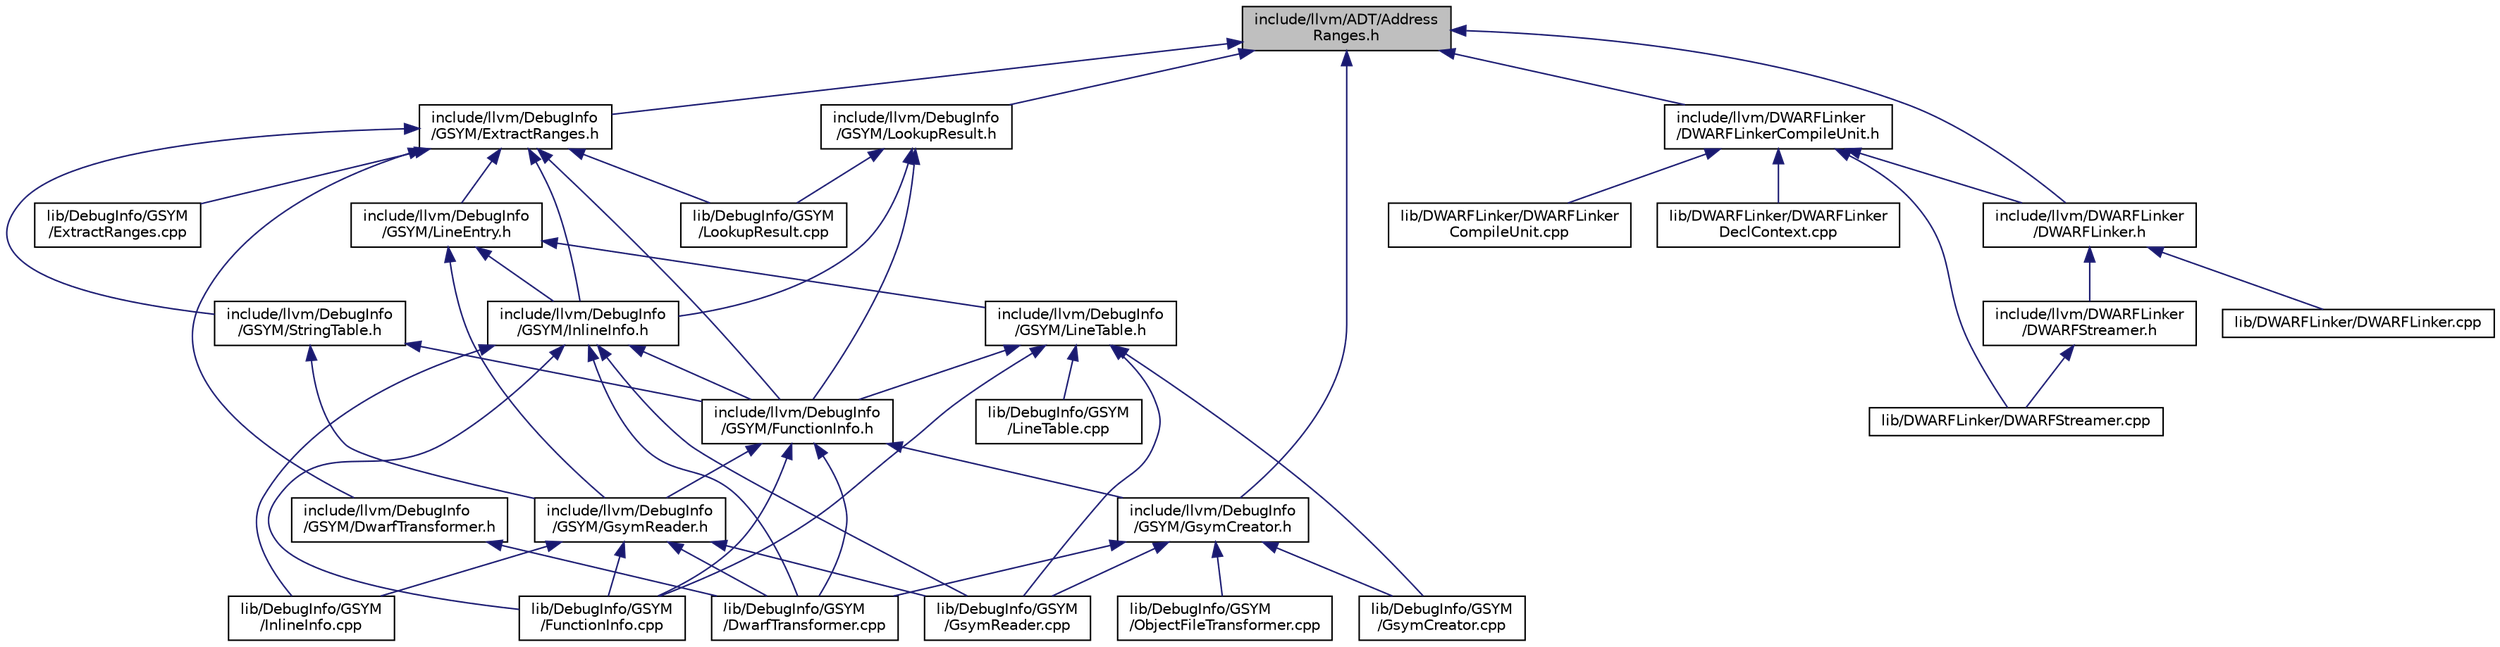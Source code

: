 digraph "include/llvm/ADT/AddressRanges.h"
{
 // LATEX_PDF_SIZE
  bgcolor="transparent";
  edge [fontname="Helvetica",fontsize="10",labelfontname="Helvetica",labelfontsize="10"];
  node [fontname="Helvetica",fontsize="10",shape=record];
  Node1 [label="include/llvm/ADT/Address\lRanges.h",height=0.2,width=0.4,color="black", fillcolor="grey75", style="filled", fontcolor="black",tooltip=" "];
  Node1 -> Node2 [dir="back",color="midnightblue",fontsize="10",style="solid",fontname="Helvetica"];
  Node2 [label="include/llvm/DebugInfo\l/GSYM/ExtractRanges.h",height=0.2,width=0.4,color="black",URL="$ExtractRanges_8h.html",tooltip=" "];
  Node2 -> Node3 [dir="back",color="midnightblue",fontsize="10",style="solid",fontname="Helvetica"];
  Node3 [label="include/llvm/DebugInfo\l/GSYM/DwarfTransformer.h",height=0.2,width=0.4,color="black",URL="$DwarfTransformer_8h.html",tooltip=" "];
  Node3 -> Node4 [dir="back",color="midnightblue",fontsize="10",style="solid",fontname="Helvetica"];
  Node4 [label="lib/DebugInfo/GSYM\l/DwarfTransformer.cpp",height=0.2,width=0.4,color="black",URL="$DwarfTransformer_8cpp.html",tooltip=" "];
  Node2 -> Node5 [dir="back",color="midnightblue",fontsize="10",style="solid",fontname="Helvetica"];
  Node5 [label="include/llvm/DebugInfo\l/GSYM/FunctionInfo.h",height=0.2,width=0.4,color="black",URL="$FunctionInfo_8h.html",tooltip=" "];
  Node5 -> Node6 [dir="back",color="midnightblue",fontsize="10",style="solid",fontname="Helvetica"];
  Node6 [label="include/llvm/DebugInfo\l/GSYM/GsymCreator.h",height=0.2,width=0.4,color="black",URL="$GsymCreator_8h.html",tooltip=" "];
  Node6 -> Node4 [dir="back",color="midnightblue",fontsize="10",style="solid",fontname="Helvetica"];
  Node6 -> Node7 [dir="back",color="midnightblue",fontsize="10",style="solid",fontname="Helvetica"];
  Node7 [label="lib/DebugInfo/GSYM\l/GsymCreator.cpp",height=0.2,width=0.4,color="black",URL="$GsymCreator_8cpp.html",tooltip=" "];
  Node6 -> Node8 [dir="back",color="midnightblue",fontsize="10",style="solid",fontname="Helvetica"];
  Node8 [label="lib/DebugInfo/GSYM\l/GsymReader.cpp",height=0.2,width=0.4,color="black",URL="$GsymReader_8cpp.html",tooltip=" "];
  Node6 -> Node9 [dir="back",color="midnightblue",fontsize="10",style="solid",fontname="Helvetica"];
  Node9 [label="lib/DebugInfo/GSYM\l/ObjectFileTransformer.cpp",height=0.2,width=0.4,color="black",URL="$ObjectFileTransformer_8cpp.html",tooltip=" "];
  Node5 -> Node10 [dir="back",color="midnightblue",fontsize="10",style="solid",fontname="Helvetica"];
  Node10 [label="include/llvm/DebugInfo\l/GSYM/GsymReader.h",height=0.2,width=0.4,color="black",URL="$GsymReader_8h.html",tooltip=" "];
  Node10 -> Node4 [dir="back",color="midnightblue",fontsize="10",style="solid",fontname="Helvetica"];
  Node10 -> Node11 [dir="back",color="midnightblue",fontsize="10",style="solid",fontname="Helvetica"];
  Node11 [label="lib/DebugInfo/GSYM\l/FunctionInfo.cpp",height=0.2,width=0.4,color="black",URL="$FunctionInfo_8cpp.html",tooltip=" "];
  Node10 -> Node8 [dir="back",color="midnightblue",fontsize="10",style="solid",fontname="Helvetica"];
  Node10 -> Node12 [dir="back",color="midnightblue",fontsize="10",style="solid",fontname="Helvetica"];
  Node12 [label="lib/DebugInfo/GSYM\l/InlineInfo.cpp",height=0.2,width=0.4,color="black",URL="$InlineInfo_8cpp.html",tooltip=" "];
  Node5 -> Node4 [dir="back",color="midnightblue",fontsize="10",style="solid",fontname="Helvetica"];
  Node5 -> Node11 [dir="back",color="midnightblue",fontsize="10",style="solid",fontname="Helvetica"];
  Node2 -> Node13 [dir="back",color="midnightblue",fontsize="10",style="solid",fontname="Helvetica"];
  Node13 [label="include/llvm/DebugInfo\l/GSYM/InlineInfo.h",height=0.2,width=0.4,color="black",URL="$InlineInfo_8h.html",tooltip=" "];
  Node13 -> Node5 [dir="back",color="midnightblue",fontsize="10",style="solid",fontname="Helvetica"];
  Node13 -> Node4 [dir="back",color="midnightblue",fontsize="10",style="solid",fontname="Helvetica"];
  Node13 -> Node11 [dir="back",color="midnightblue",fontsize="10",style="solid",fontname="Helvetica"];
  Node13 -> Node8 [dir="back",color="midnightblue",fontsize="10",style="solid",fontname="Helvetica"];
  Node13 -> Node12 [dir="back",color="midnightblue",fontsize="10",style="solid",fontname="Helvetica"];
  Node2 -> Node14 [dir="back",color="midnightblue",fontsize="10",style="solid",fontname="Helvetica"];
  Node14 [label="include/llvm/DebugInfo\l/GSYM/LineEntry.h",height=0.2,width=0.4,color="black",URL="$LineEntry_8h.html",tooltip=" "];
  Node14 -> Node10 [dir="back",color="midnightblue",fontsize="10",style="solid",fontname="Helvetica"];
  Node14 -> Node13 [dir="back",color="midnightblue",fontsize="10",style="solid",fontname="Helvetica"];
  Node14 -> Node15 [dir="back",color="midnightblue",fontsize="10",style="solid",fontname="Helvetica"];
  Node15 [label="include/llvm/DebugInfo\l/GSYM/LineTable.h",height=0.2,width=0.4,color="black",URL="$LineTable_8h.html",tooltip=" "];
  Node15 -> Node5 [dir="back",color="midnightblue",fontsize="10",style="solid",fontname="Helvetica"];
  Node15 -> Node11 [dir="back",color="midnightblue",fontsize="10",style="solid",fontname="Helvetica"];
  Node15 -> Node7 [dir="back",color="midnightblue",fontsize="10",style="solid",fontname="Helvetica"];
  Node15 -> Node8 [dir="back",color="midnightblue",fontsize="10",style="solid",fontname="Helvetica"];
  Node15 -> Node16 [dir="back",color="midnightblue",fontsize="10",style="solid",fontname="Helvetica"];
  Node16 [label="lib/DebugInfo/GSYM\l/LineTable.cpp",height=0.2,width=0.4,color="black",URL="$LineTable_8cpp.html",tooltip=" "];
  Node2 -> Node17 [dir="back",color="midnightblue",fontsize="10",style="solid",fontname="Helvetica"];
  Node17 [label="include/llvm/DebugInfo\l/GSYM/StringTable.h",height=0.2,width=0.4,color="black",URL="$StringTable_8h.html",tooltip=" "];
  Node17 -> Node5 [dir="back",color="midnightblue",fontsize="10",style="solid",fontname="Helvetica"];
  Node17 -> Node10 [dir="back",color="midnightblue",fontsize="10",style="solid",fontname="Helvetica"];
  Node2 -> Node18 [dir="back",color="midnightblue",fontsize="10",style="solid",fontname="Helvetica"];
  Node18 [label="lib/DebugInfo/GSYM\l/ExtractRanges.cpp",height=0.2,width=0.4,color="black",URL="$ExtractRanges_8cpp.html",tooltip=" "];
  Node2 -> Node19 [dir="back",color="midnightblue",fontsize="10",style="solid",fontname="Helvetica"];
  Node19 [label="lib/DebugInfo/GSYM\l/LookupResult.cpp",height=0.2,width=0.4,color="black",URL="$LookupResult_8cpp.html",tooltip=" "];
  Node1 -> Node6 [dir="back",color="midnightblue",fontsize="10",style="solid",fontname="Helvetica"];
  Node1 -> Node20 [dir="back",color="midnightblue",fontsize="10",style="solid",fontname="Helvetica"];
  Node20 [label="include/llvm/DebugInfo\l/GSYM/LookupResult.h",height=0.2,width=0.4,color="black",URL="$LookupResult_8h.html",tooltip=" "];
  Node20 -> Node5 [dir="back",color="midnightblue",fontsize="10",style="solid",fontname="Helvetica"];
  Node20 -> Node13 [dir="back",color="midnightblue",fontsize="10",style="solid",fontname="Helvetica"];
  Node20 -> Node19 [dir="back",color="midnightblue",fontsize="10",style="solid",fontname="Helvetica"];
  Node1 -> Node21 [dir="back",color="midnightblue",fontsize="10",style="solid",fontname="Helvetica"];
  Node21 [label="include/llvm/DWARFLinker\l/DWARFLinker.h",height=0.2,width=0.4,color="black",URL="$DWARFLinker_8h.html",tooltip=" "];
  Node21 -> Node22 [dir="back",color="midnightblue",fontsize="10",style="solid",fontname="Helvetica"];
  Node22 [label="include/llvm/DWARFLinker\l/DWARFStreamer.h",height=0.2,width=0.4,color="black",URL="$DWARFStreamer_8h.html",tooltip=" "];
  Node22 -> Node23 [dir="back",color="midnightblue",fontsize="10",style="solid",fontname="Helvetica"];
  Node23 [label="lib/DWARFLinker/DWARFStreamer.cpp",height=0.2,width=0.4,color="black",URL="$DWARFStreamer_8cpp.html",tooltip=" "];
  Node21 -> Node24 [dir="back",color="midnightblue",fontsize="10",style="solid",fontname="Helvetica"];
  Node24 [label="lib/DWARFLinker/DWARFLinker.cpp",height=0.2,width=0.4,color="black",URL="$DWARFLinker_8cpp.html",tooltip=" "];
  Node1 -> Node25 [dir="back",color="midnightblue",fontsize="10",style="solid",fontname="Helvetica"];
  Node25 [label="include/llvm/DWARFLinker\l/DWARFLinkerCompileUnit.h",height=0.2,width=0.4,color="black",URL="$DWARFLinkerCompileUnit_8h.html",tooltip=" "];
  Node25 -> Node21 [dir="back",color="midnightblue",fontsize="10",style="solid",fontname="Helvetica"];
  Node25 -> Node26 [dir="back",color="midnightblue",fontsize="10",style="solid",fontname="Helvetica"];
  Node26 [label="lib/DWARFLinker/DWARFLinker\lCompileUnit.cpp",height=0.2,width=0.4,color="black",URL="$DWARFLinkerCompileUnit_8cpp.html",tooltip=" "];
  Node25 -> Node27 [dir="back",color="midnightblue",fontsize="10",style="solid",fontname="Helvetica"];
  Node27 [label="lib/DWARFLinker/DWARFLinker\lDeclContext.cpp",height=0.2,width=0.4,color="black",URL="$DWARFLinkerDeclContext_8cpp.html",tooltip=" "];
  Node25 -> Node23 [dir="back",color="midnightblue",fontsize="10",style="solid",fontname="Helvetica"];
}
